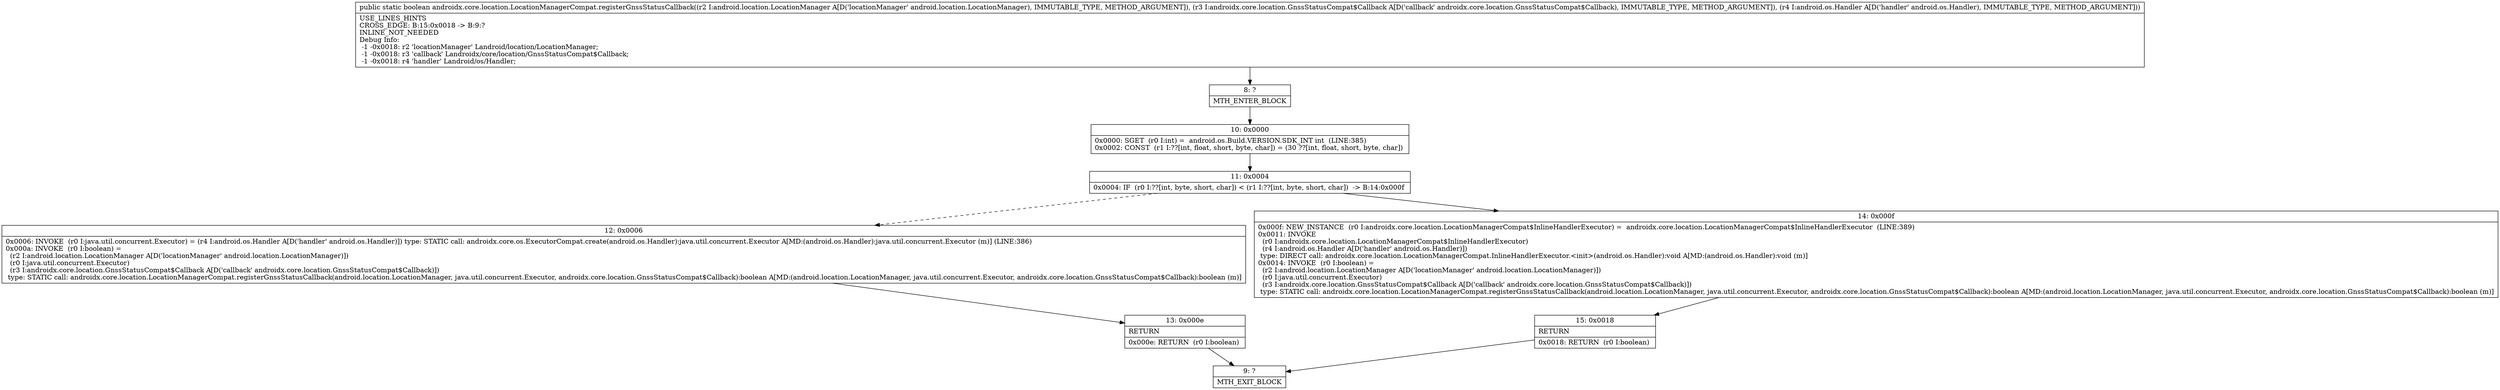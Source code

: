 digraph "CFG forandroidx.core.location.LocationManagerCompat.registerGnssStatusCallback(Landroid\/location\/LocationManager;Landroidx\/core\/location\/GnssStatusCompat$Callback;Landroid\/os\/Handler;)Z" {
Node_8 [shape=record,label="{8\:\ ?|MTH_ENTER_BLOCK\l}"];
Node_10 [shape=record,label="{10\:\ 0x0000|0x0000: SGET  (r0 I:int) =  android.os.Build.VERSION.SDK_INT int  (LINE:385)\l0x0002: CONST  (r1 I:??[int, float, short, byte, char]) = (30 ??[int, float, short, byte, char]) \l}"];
Node_11 [shape=record,label="{11\:\ 0x0004|0x0004: IF  (r0 I:??[int, byte, short, char]) \< (r1 I:??[int, byte, short, char])  \-\> B:14:0x000f \l}"];
Node_12 [shape=record,label="{12\:\ 0x0006|0x0006: INVOKE  (r0 I:java.util.concurrent.Executor) = (r4 I:android.os.Handler A[D('handler' android.os.Handler)]) type: STATIC call: androidx.core.os.ExecutorCompat.create(android.os.Handler):java.util.concurrent.Executor A[MD:(android.os.Handler):java.util.concurrent.Executor (m)] (LINE:386)\l0x000a: INVOKE  (r0 I:boolean) = \l  (r2 I:android.location.LocationManager A[D('locationManager' android.location.LocationManager)])\l  (r0 I:java.util.concurrent.Executor)\l  (r3 I:androidx.core.location.GnssStatusCompat$Callback A[D('callback' androidx.core.location.GnssStatusCompat$Callback)])\l type: STATIC call: androidx.core.location.LocationManagerCompat.registerGnssStatusCallback(android.location.LocationManager, java.util.concurrent.Executor, androidx.core.location.GnssStatusCompat$Callback):boolean A[MD:(android.location.LocationManager, java.util.concurrent.Executor, androidx.core.location.GnssStatusCompat$Callback):boolean (m)]\l}"];
Node_13 [shape=record,label="{13\:\ 0x000e|RETURN\l|0x000e: RETURN  (r0 I:boolean) \l}"];
Node_9 [shape=record,label="{9\:\ ?|MTH_EXIT_BLOCK\l}"];
Node_14 [shape=record,label="{14\:\ 0x000f|0x000f: NEW_INSTANCE  (r0 I:androidx.core.location.LocationManagerCompat$InlineHandlerExecutor) =  androidx.core.location.LocationManagerCompat$InlineHandlerExecutor  (LINE:389)\l0x0011: INVOKE  \l  (r0 I:androidx.core.location.LocationManagerCompat$InlineHandlerExecutor)\l  (r4 I:android.os.Handler A[D('handler' android.os.Handler)])\l type: DIRECT call: androidx.core.location.LocationManagerCompat.InlineHandlerExecutor.\<init\>(android.os.Handler):void A[MD:(android.os.Handler):void (m)]\l0x0014: INVOKE  (r0 I:boolean) = \l  (r2 I:android.location.LocationManager A[D('locationManager' android.location.LocationManager)])\l  (r0 I:java.util.concurrent.Executor)\l  (r3 I:androidx.core.location.GnssStatusCompat$Callback A[D('callback' androidx.core.location.GnssStatusCompat$Callback)])\l type: STATIC call: androidx.core.location.LocationManagerCompat.registerGnssStatusCallback(android.location.LocationManager, java.util.concurrent.Executor, androidx.core.location.GnssStatusCompat$Callback):boolean A[MD:(android.location.LocationManager, java.util.concurrent.Executor, androidx.core.location.GnssStatusCompat$Callback):boolean (m)]\l}"];
Node_15 [shape=record,label="{15\:\ 0x0018|RETURN\l|0x0018: RETURN  (r0 I:boolean) \l}"];
MethodNode[shape=record,label="{public static boolean androidx.core.location.LocationManagerCompat.registerGnssStatusCallback((r2 I:android.location.LocationManager A[D('locationManager' android.location.LocationManager), IMMUTABLE_TYPE, METHOD_ARGUMENT]), (r3 I:androidx.core.location.GnssStatusCompat$Callback A[D('callback' androidx.core.location.GnssStatusCompat$Callback), IMMUTABLE_TYPE, METHOD_ARGUMENT]), (r4 I:android.os.Handler A[D('handler' android.os.Handler), IMMUTABLE_TYPE, METHOD_ARGUMENT]))  | USE_LINES_HINTS\lCROSS_EDGE: B:15:0x0018 \-\> B:9:?\lINLINE_NOT_NEEDED\lDebug Info:\l  \-1 \-0x0018: r2 'locationManager' Landroid\/location\/LocationManager;\l  \-1 \-0x0018: r3 'callback' Landroidx\/core\/location\/GnssStatusCompat$Callback;\l  \-1 \-0x0018: r4 'handler' Landroid\/os\/Handler;\l}"];
MethodNode -> Node_8;Node_8 -> Node_10;
Node_10 -> Node_11;
Node_11 -> Node_12[style=dashed];
Node_11 -> Node_14;
Node_12 -> Node_13;
Node_13 -> Node_9;
Node_14 -> Node_15;
Node_15 -> Node_9;
}

